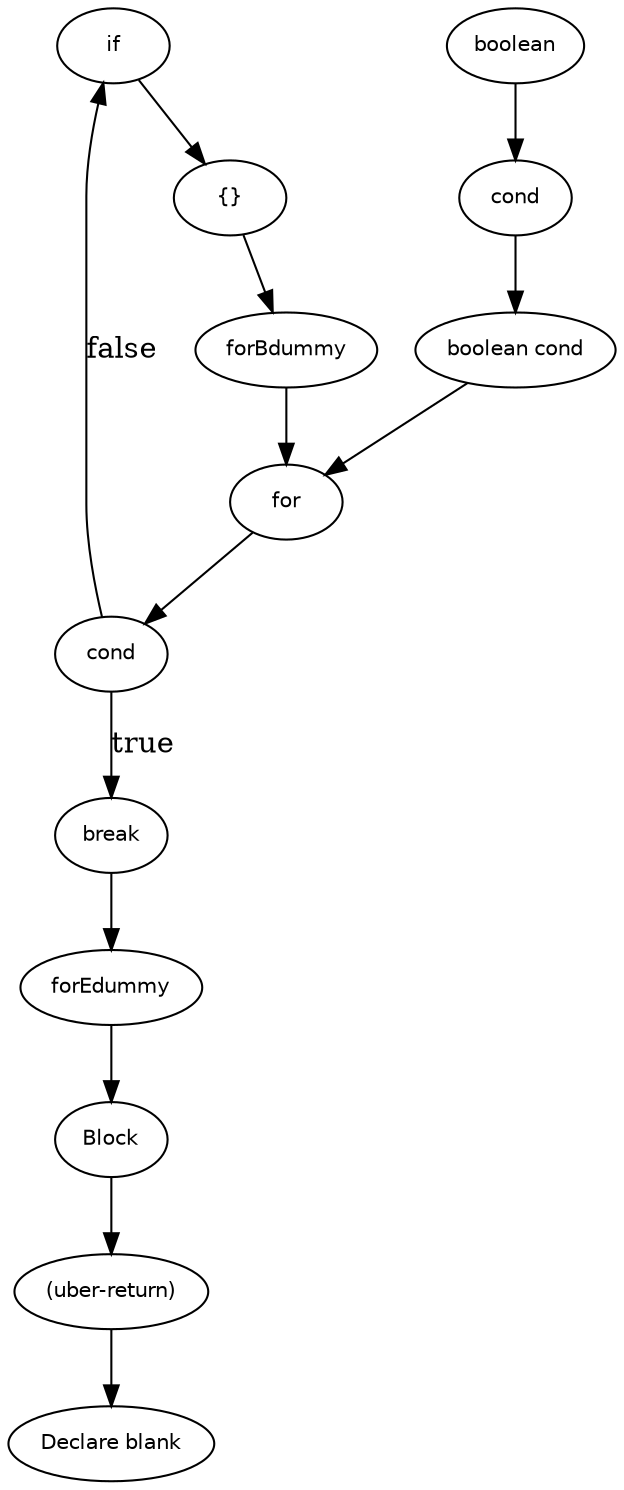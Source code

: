 digraph blank {
  9 [
    label = if,
    fontname = Helvetica,
    fontsize = 10
  ];
  8 [
    label = "{}",
    fontname = Helvetica,
    fontsize = 10
  ];
  7 [
    label = forEdummy,
    fontname = Helvetica,
    fontsize = 10
  ];
  6 [
    label = forBdummy,
    fontname = Helvetica,
    fontsize = 10
  ];
  5 [
    label = cond,
    fontname = Helvetica,
    fontsize = 10
  ];
  4 [
    label = boolean,
    fontname = Helvetica,
    fontsize = 10
  ];
  13 [
    label = Block,
    fontname = Helvetica,
    fontsize = 10
  ];
  3 [
    label = "boolean cond",
    fontname = Helvetica,
    fontsize = 10
  ];
  12 [
    label = for,
    fontname = Helvetica,
    fontsize = 10
  ];
  2 [
    label = "(uber-return)",
    fontname = Helvetica,
    fontsize = 10
  ];
  11 [
    label = break,
    fontname = Helvetica,
    fontsize = 10
  ];
  10 [
    label = cond,
    fontname = Helvetica,
    fontsize = 10
  ];
  0 [
    label = "Declare blank",
    fontname = Helvetica,
    fontsize = 10
  ];
  7 -> 13 [
    label = ""
  ];
  6 -> 12 [
    label = ""
  ];
  10 -> 9 [
    label = false
  ];
  2 -> 0 [
    label = ""
  ];
  3 -> 12 [
    label = ""
  ];
  11 -> 7 [
    label = ""
  ];
  5 -> 3 [
    label = ""
  ];
  8 -> 6 [
    label = ""
  ];
  12 -> 10 [
    label = ""
  ];
  13 -> 2 [
    label = ""
  ];
  10 -> 11 [
    label = true
  ];
  9 -> 8 [
    label = ""
  ];
  4 -> 5 [
    label = ""
  ];
}
